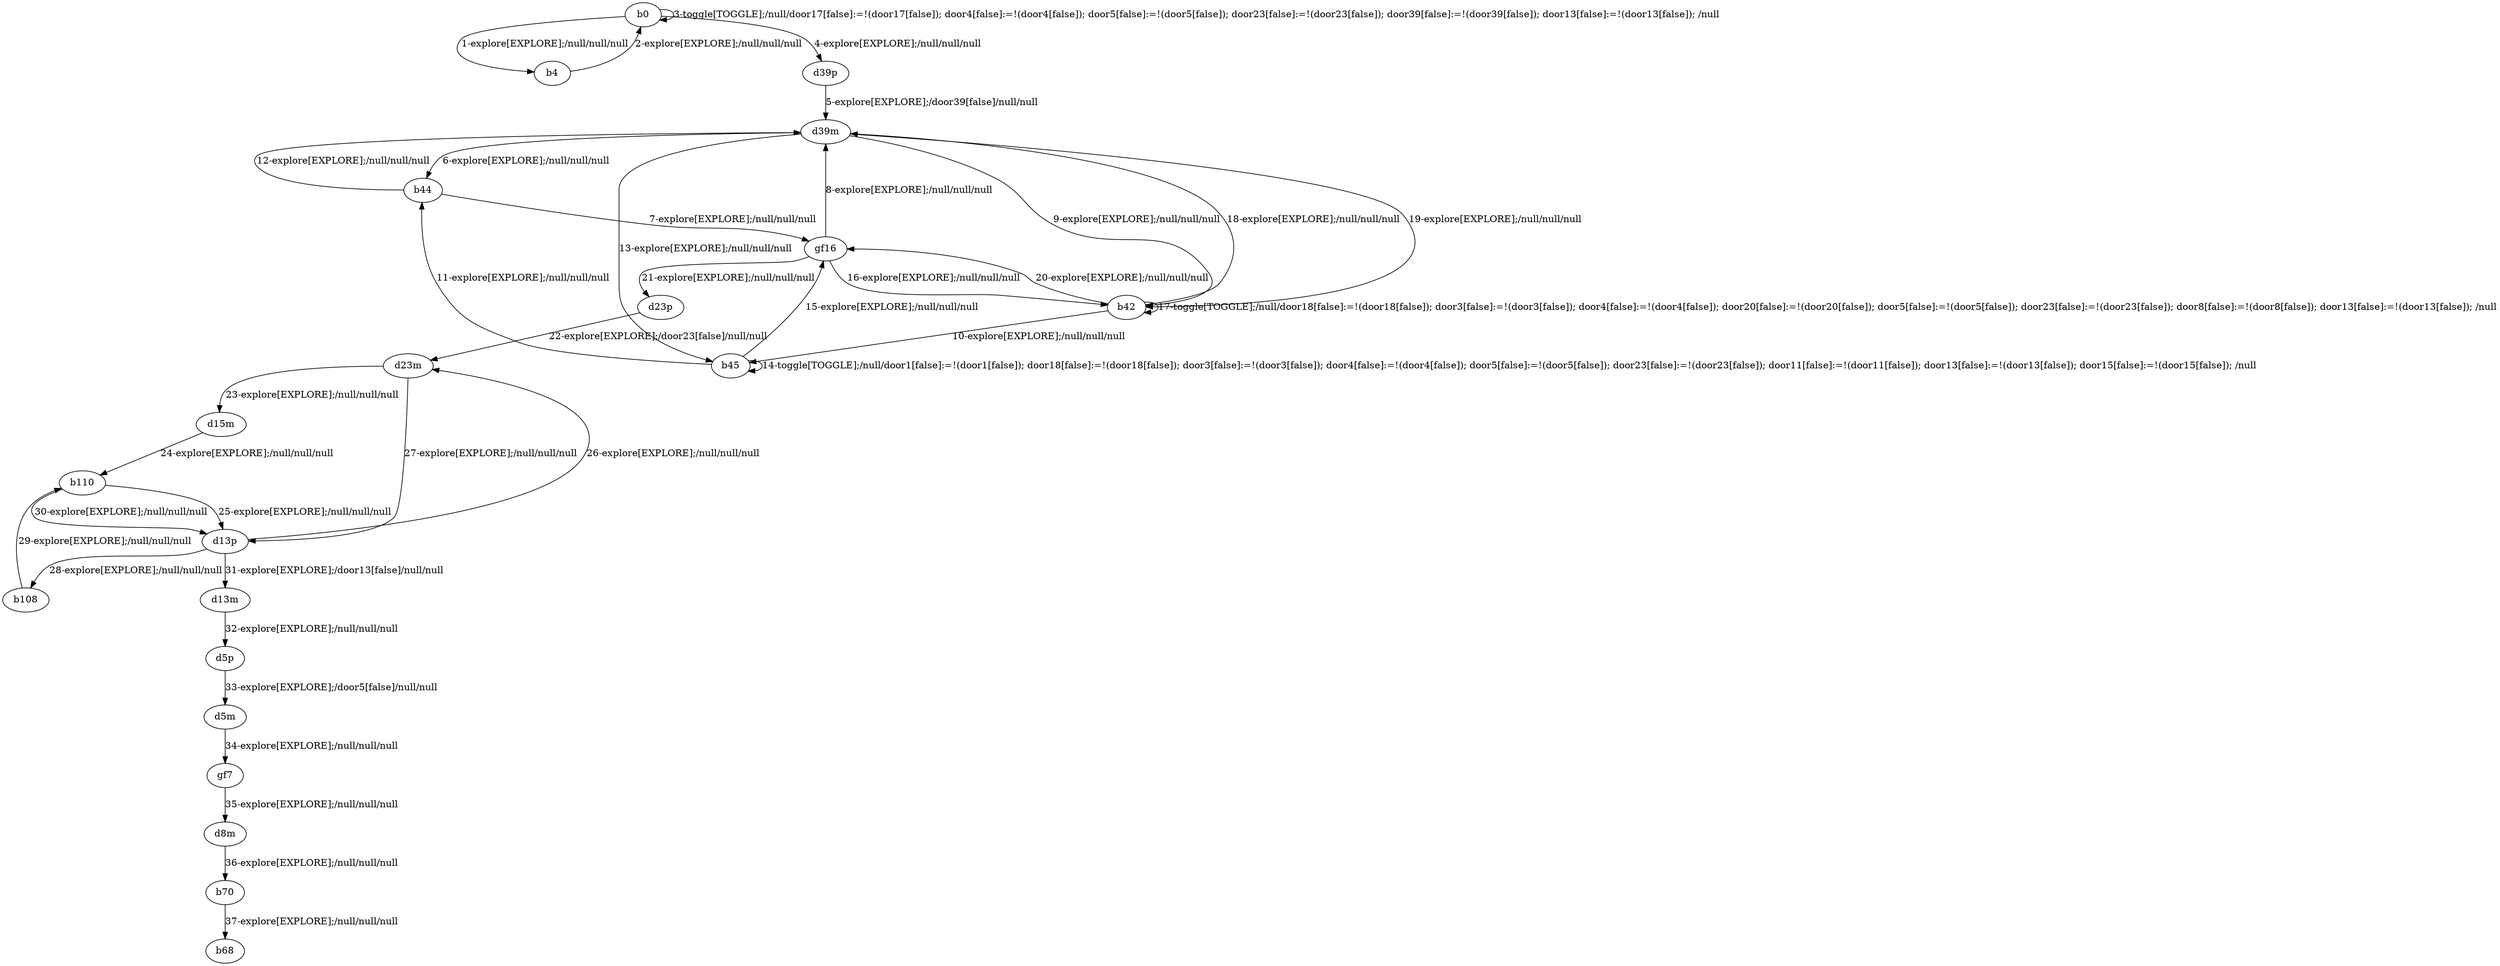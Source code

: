 # Total number of goals covered by this test: 2
# b70 --> b68
# d8m --> b70

digraph g {
"b0" -> "b4" [label = "1-explore[EXPLORE];/null/null/null"];
"b4" -> "b0" [label = "2-explore[EXPLORE];/null/null/null"];
"b0" -> "b0" [label = "3-toggle[TOGGLE];/null/door17[false]:=!(door17[false]); door4[false]:=!(door4[false]); door5[false]:=!(door5[false]); door23[false]:=!(door23[false]); door39[false]:=!(door39[false]); door13[false]:=!(door13[false]); /null"];
"b0" -> "d39p" [label = "4-explore[EXPLORE];/null/null/null"];
"d39p" -> "d39m" [label = "5-explore[EXPLORE];/door39[false]/null/null"];
"d39m" -> "b44" [label = "6-explore[EXPLORE];/null/null/null"];
"b44" -> "gf16" [label = "7-explore[EXPLORE];/null/null/null"];
"gf16" -> "d39m" [label = "8-explore[EXPLORE];/null/null/null"];
"d39m" -> "b42" [label = "9-explore[EXPLORE];/null/null/null"];
"b42" -> "b45" [label = "10-explore[EXPLORE];/null/null/null"];
"b45" -> "b44" [label = "11-explore[EXPLORE];/null/null/null"];
"b44" -> "d39m" [label = "12-explore[EXPLORE];/null/null/null"];
"d39m" -> "b45" [label = "13-explore[EXPLORE];/null/null/null"];
"b45" -> "b45" [label = "14-toggle[TOGGLE];/null/door1[false]:=!(door1[false]); door18[false]:=!(door18[false]); door3[false]:=!(door3[false]); door4[false]:=!(door4[false]); door5[false]:=!(door5[false]); door23[false]:=!(door23[false]); door11[false]:=!(door11[false]); door13[false]:=!(door13[false]); door15[false]:=!(door15[false]); /null"];
"b45" -> "gf16" [label = "15-explore[EXPLORE];/null/null/null"];
"gf16" -> "b42" [label = "16-explore[EXPLORE];/null/null/null"];
"b42" -> "b42" [label = "17-toggle[TOGGLE];/null/door18[false]:=!(door18[false]); door3[false]:=!(door3[false]); door4[false]:=!(door4[false]); door20[false]:=!(door20[false]); door5[false]:=!(door5[false]); door23[false]:=!(door23[false]); door8[false]:=!(door8[false]); door13[false]:=!(door13[false]); /null"];
"b42" -> "d39m" [label = "18-explore[EXPLORE];/null/null/null"];
"d39m" -> "b42" [label = "19-explore[EXPLORE];/null/null/null"];
"b42" -> "gf16" [label = "20-explore[EXPLORE];/null/null/null"];
"gf16" -> "d23p" [label = "21-explore[EXPLORE];/null/null/null"];
"d23p" -> "d23m" [label = "22-explore[EXPLORE];/door23[false]/null/null"];
"d23m" -> "d15m" [label = "23-explore[EXPLORE];/null/null/null"];
"d15m" -> "b110" [label = "24-explore[EXPLORE];/null/null/null"];
"b110" -> "d13p" [label = "25-explore[EXPLORE];/null/null/null"];
"d13p" -> "d23m" [label = "26-explore[EXPLORE];/null/null/null"];
"d23m" -> "d13p" [label = "27-explore[EXPLORE];/null/null/null"];
"d13p" -> "b108" [label = "28-explore[EXPLORE];/null/null/null"];
"b108" -> "b110" [label = "29-explore[EXPLORE];/null/null/null"];
"b110" -> "d13p" [label = "30-explore[EXPLORE];/null/null/null"];
"d13p" -> "d13m" [label = "31-explore[EXPLORE];/door13[false]/null/null"];
"d13m" -> "d5p" [label = "32-explore[EXPLORE];/null/null/null"];
"d5p" -> "d5m" [label = "33-explore[EXPLORE];/door5[false]/null/null"];
"d5m" -> "gf7" [label = "34-explore[EXPLORE];/null/null/null"];
"gf7" -> "d8m" [label = "35-explore[EXPLORE];/null/null/null"];
"d8m" -> "b70" [label = "36-explore[EXPLORE];/null/null/null"];
"b70" -> "b68" [label = "37-explore[EXPLORE];/null/null/null"];
}